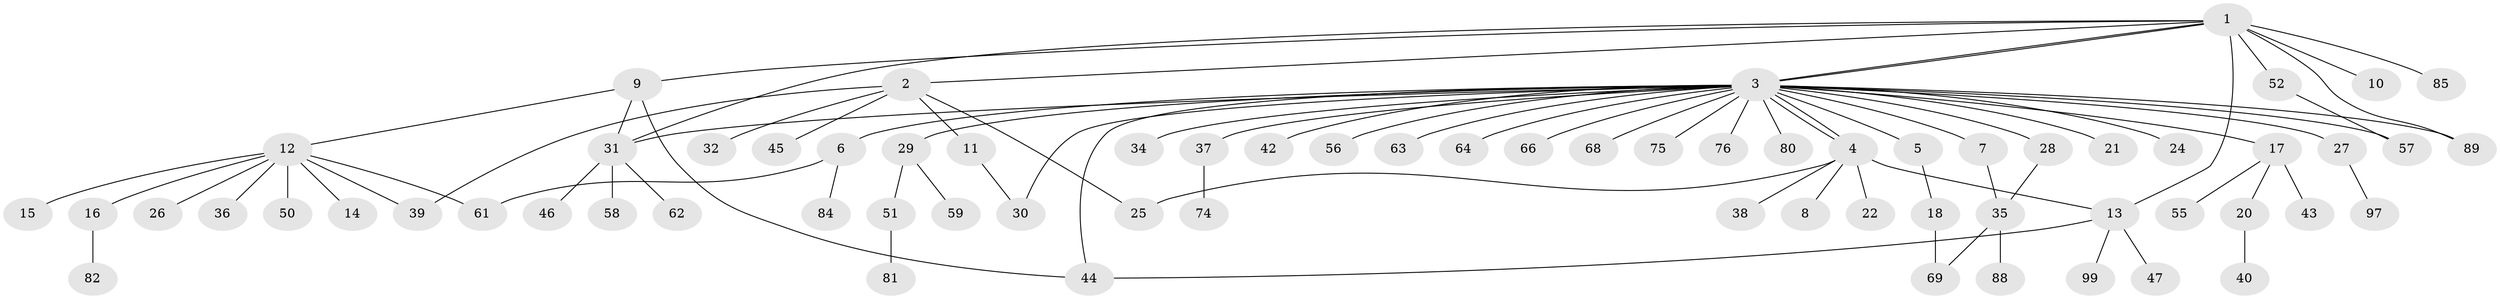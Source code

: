 // original degree distribution, {11: 0.009900990099009901, 6: 0.009900990099009901, 30: 0.009900990099009901, 7: 0.009900990099009901, 2: 0.18811881188118812, 3: 0.12871287128712872, 1: 0.5643564356435643, 5: 0.019801980198019802, 10: 0.009900990099009901, 8: 0.019801980198019802, 4: 0.0297029702970297}
// Generated by graph-tools (version 1.1) at 2025/18/03/04/25 18:18:17]
// undirected, 70 vertices, 84 edges
graph export_dot {
graph [start="1"]
  node [color=gray90,style=filled];
  1;
  2;
  3;
  4;
  5;
  6;
  7 [super="+77"];
  8;
  9 [super="+83+100+41"];
  10;
  11;
  12 [super="+19"];
  13 [super="+87"];
  14;
  15;
  16;
  17 [super="+54+91+33+49"];
  18 [super="+94+23"];
  20 [super="+78"];
  21;
  22;
  24;
  25;
  26;
  27;
  28;
  29;
  30 [super="+90+60"];
  31 [super="+72+101"];
  32;
  34;
  35;
  36;
  37;
  38;
  39 [super="+70"];
  40;
  42;
  43;
  44 [super="+53"];
  45;
  46;
  47;
  50;
  51;
  52 [super="+71"];
  55;
  56;
  57;
  58;
  59;
  61 [super="+86+92"];
  62;
  63;
  64;
  66;
  68;
  69 [super="+96+73"];
  74;
  75;
  76;
  80;
  81;
  82;
  84;
  85;
  88;
  89;
  97;
  99;
  1 -- 2;
  1 -- 3;
  1 -- 3;
  1 -- 9;
  1 -- 10;
  1 -- 13 [weight=2];
  1 -- 31;
  1 -- 52;
  1 -- 85;
  1 -- 89;
  2 -- 11;
  2 -- 25;
  2 -- 32;
  2 -- 39;
  2 -- 45;
  3 -- 4;
  3 -- 4;
  3 -- 5;
  3 -- 6;
  3 -- 7 [weight=2];
  3 -- 17;
  3 -- 21;
  3 -- 24;
  3 -- 27;
  3 -- 28;
  3 -- 29;
  3 -- 31;
  3 -- 34;
  3 -- 37;
  3 -- 42;
  3 -- 44;
  3 -- 56;
  3 -- 57;
  3 -- 63;
  3 -- 64;
  3 -- 66;
  3 -- 68;
  3 -- 75;
  3 -- 76;
  3 -- 80;
  3 -- 89;
  3 -- 30;
  4 -- 8;
  4 -- 22;
  4 -- 25;
  4 -- 38;
  4 -- 13;
  5 -- 18;
  6 -- 61;
  6 -- 84;
  7 -- 35;
  9 -- 12;
  9 -- 44;
  9 -- 31;
  11 -- 30;
  12 -- 14;
  12 -- 15;
  12 -- 16;
  12 -- 26;
  12 -- 36;
  12 -- 39;
  12 -- 50;
  12 -- 61;
  13 -- 47;
  13 -- 99;
  13 -- 44;
  16 -- 82;
  17 -- 20;
  17 -- 43;
  17 -- 55;
  18 -- 69;
  20 -- 40;
  27 -- 97;
  28 -- 35;
  29 -- 51;
  29 -- 59;
  31 -- 46;
  31 -- 58;
  31 -- 62;
  35 -- 69;
  35 -- 88;
  37 -- 74;
  51 -- 81;
  52 -- 57;
}
